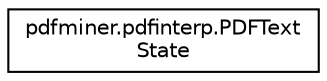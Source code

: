 digraph "Graphical Class Hierarchy"
{
 // LATEX_PDF_SIZE
  edge [fontname="Helvetica",fontsize="10",labelfontname="Helvetica",labelfontsize="10"];
  node [fontname="Helvetica",fontsize="10",shape=record];
  rankdir="LR";
  Node0 [label="pdfminer.pdfinterp.PDFText\lState",height=0.2,width=0.4,color="black", fillcolor="white", style="filled",URL="$classpdfminer_1_1pdfinterp_1_1PDFTextState.html",tooltip=" "];
}
